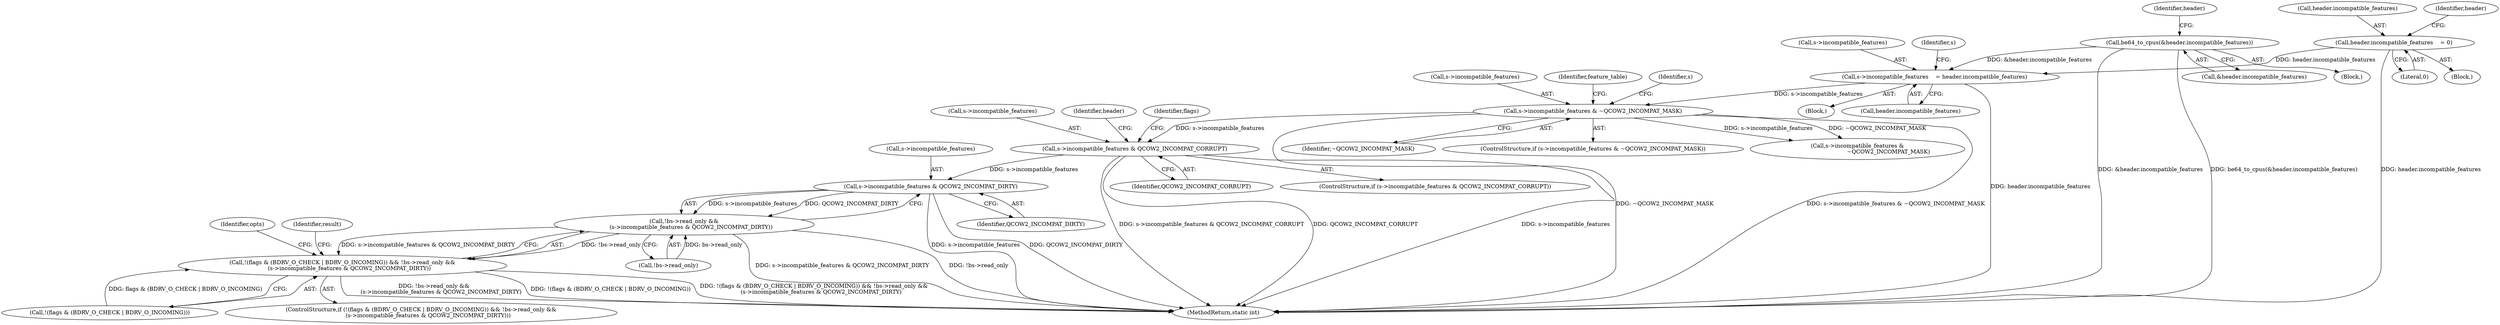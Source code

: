 digraph "0_qemu_6a83f8b5bec6f59e56cc49bd49e4c3f8f805d56f_0@pointer" {
"1000573" [label="(Call,s->incompatible_features & QCOW2_INCOMPAT_CORRUPT)"];
"1000537" [label="(Call,s->incompatible_features & ~QCOW2_INCOMPAT_MASK)"];
"1000515" [label="(Call,s->incompatible_features    = header.incompatible_features)"];
"1000371" [label="(Call,be64_to_cpus(&header.incompatible_features))"];
"1000344" [label="(Call,header.incompatible_features    = 0)"];
"1001207" [label="(Call,s->incompatible_features & QCOW2_INCOMPAT_DIRTY)"];
"1001202" [label="(Call,!bs->read_only &&\n        (s->incompatible_features & QCOW2_INCOMPAT_DIRTY))"];
"1001195" [label="(Call,!(flags & (BDRV_O_CHECK | BDRV_O_INCOMING)) && !bs->read_only &&\n        (s->incompatible_features & QCOW2_INCOMPAT_DIRTY))"];
"1001196" [label="(Call,!(flags & (BDRV_O_CHECK | BDRV_O_INCOMING)))"];
"1000370" [label="(Block,)"];
"1001208" [label="(Call,s->incompatible_features)"];
"1000371" [label="(Call,be64_to_cpus(&header.incompatible_features))"];
"1001207" [label="(Call,s->incompatible_features & QCOW2_INCOMPAT_DIRTY)"];
"1000538" [label="(Call,s->incompatible_features)"];
"1001194" [label="(ControlStructure,if (!(flags & (BDRV_O_CHECK | BDRV_O_INCOMING)) && !bs->read_only &&\n        (s->incompatible_features & QCOW2_INCOMPAT_DIRTY)))"];
"1000577" [label="(Identifier,QCOW2_INCOMPAT_CORRUPT)"];
"1000541" [label="(Identifier,~QCOW2_INCOMPAT_MASK)"];
"1000536" [label="(ControlStructure,if (s->incompatible_features & ~QCOW2_INCOMPAT_MASK))"];
"1000516" [label="(Call,s->incompatible_features)"];
"1000574" [label="(Call,s->incompatible_features)"];
"1001202" [label="(Call,!bs->read_only &&\n        (s->incompatible_features & QCOW2_INCOMPAT_DIRTY))"];
"1000545" [label="(Identifier,feature_table)"];
"1001215" [label="(Identifier,result)"];
"1000348" [label="(Literal,0)"];
"1000345" [label="(Call,header.incompatible_features)"];
"1001195" [label="(Call,!(flags & (BDRV_O_CHECK | BDRV_O_INCOMING)) && !bs->read_only &&\n        (s->incompatible_features & QCOW2_INCOMPAT_DIRTY))"];
"1000600" [label="(Identifier,header)"];
"1000572" [label="(ControlStructure,if (s->incompatible_features & QCOW2_INCOMPAT_CORRUPT))"];
"1000519" [label="(Call,header.incompatible_features)"];
"1000372" [label="(Call,&header.incompatible_features)"];
"1000537" [label="(Call,s->incompatible_features & ~QCOW2_INCOMPAT_MASK)"];
"1000344" [label="(Call,header.incompatible_features    = 0)"];
"1000582" [label="(Identifier,flags)"];
"1001235" [label="(Identifier,opts)"];
"1000560" [label="(Call,s->incompatible_features &\n                                   ~QCOW2_INCOMPAT_MASK)"];
"1000343" [label="(Block,)"];
"1000575" [label="(Identifier,s)"];
"1000573" [label="(Call,s->incompatible_features & QCOW2_INCOMPAT_CORRUPT)"];
"1001483" [label="(MethodReturn,static int)"];
"1000126" [label="(Block,)"];
"1000379" [label="(Identifier,header)"];
"1001211" [label="(Identifier,QCOW2_INCOMPAT_DIRTY)"];
"1001203" [label="(Call,!bs->read_only)"];
"1000351" [label="(Identifier,header)"];
"1000515" [label="(Call,s->incompatible_features    = header.incompatible_features)"];
"1000524" [label="(Identifier,s)"];
"1000573" -> "1000572"  [label="AST: "];
"1000573" -> "1000577"  [label="CFG: "];
"1000574" -> "1000573"  [label="AST: "];
"1000577" -> "1000573"  [label="AST: "];
"1000582" -> "1000573"  [label="CFG: "];
"1000600" -> "1000573"  [label="CFG: "];
"1000573" -> "1001483"  [label="DDG: QCOW2_INCOMPAT_CORRUPT"];
"1000573" -> "1001483"  [label="DDG: s->incompatible_features"];
"1000573" -> "1001483"  [label="DDG: s->incompatible_features & QCOW2_INCOMPAT_CORRUPT"];
"1000537" -> "1000573"  [label="DDG: s->incompatible_features"];
"1000573" -> "1001207"  [label="DDG: s->incompatible_features"];
"1000537" -> "1000536"  [label="AST: "];
"1000537" -> "1000541"  [label="CFG: "];
"1000538" -> "1000537"  [label="AST: "];
"1000541" -> "1000537"  [label="AST: "];
"1000545" -> "1000537"  [label="CFG: "];
"1000575" -> "1000537"  [label="CFG: "];
"1000537" -> "1001483"  [label="DDG: s->incompatible_features & ~QCOW2_INCOMPAT_MASK"];
"1000537" -> "1001483"  [label="DDG: ~QCOW2_INCOMPAT_MASK"];
"1000515" -> "1000537"  [label="DDG: s->incompatible_features"];
"1000537" -> "1000560"  [label="DDG: s->incompatible_features"];
"1000537" -> "1000560"  [label="DDG: ~QCOW2_INCOMPAT_MASK"];
"1000515" -> "1000126"  [label="AST: "];
"1000515" -> "1000519"  [label="CFG: "];
"1000516" -> "1000515"  [label="AST: "];
"1000519" -> "1000515"  [label="AST: "];
"1000524" -> "1000515"  [label="CFG: "];
"1000515" -> "1001483"  [label="DDG: header.incompatible_features"];
"1000371" -> "1000515"  [label="DDG: &header.incompatible_features"];
"1000344" -> "1000515"  [label="DDG: header.incompatible_features"];
"1000371" -> "1000370"  [label="AST: "];
"1000371" -> "1000372"  [label="CFG: "];
"1000372" -> "1000371"  [label="AST: "];
"1000379" -> "1000371"  [label="CFG: "];
"1000371" -> "1001483"  [label="DDG: &header.incompatible_features"];
"1000371" -> "1001483"  [label="DDG: be64_to_cpus(&header.incompatible_features)"];
"1000344" -> "1000343"  [label="AST: "];
"1000344" -> "1000348"  [label="CFG: "];
"1000345" -> "1000344"  [label="AST: "];
"1000348" -> "1000344"  [label="AST: "];
"1000351" -> "1000344"  [label="CFG: "];
"1000344" -> "1001483"  [label="DDG: header.incompatible_features"];
"1001207" -> "1001202"  [label="AST: "];
"1001207" -> "1001211"  [label="CFG: "];
"1001208" -> "1001207"  [label="AST: "];
"1001211" -> "1001207"  [label="AST: "];
"1001202" -> "1001207"  [label="CFG: "];
"1001207" -> "1001483"  [label="DDG: s->incompatible_features"];
"1001207" -> "1001483"  [label="DDG: QCOW2_INCOMPAT_DIRTY"];
"1001207" -> "1001202"  [label="DDG: s->incompatible_features"];
"1001207" -> "1001202"  [label="DDG: QCOW2_INCOMPAT_DIRTY"];
"1001202" -> "1001195"  [label="AST: "];
"1001202" -> "1001203"  [label="CFG: "];
"1001203" -> "1001202"  [label="AST: "];
"1001195" -> "1001202"  [label="CFG: "];
"1001202" -> "1001483"  [label="DDG: !bs->read_only"];
"1001202" -> "1001483"  [label="DDG: s->incompatible_features & QCOW2_INCOMPAT_DIRTY"];
"1001202" -> "1001195"  [label="DDG: !bs->read_only"];
"1001202" -> "1001195"  [label="DDG: s->incompatible_features & QCOW2_INCOMPAT_DIRTY"];
"1001203" -> "1001202"  [label="DDG: bs->read_only"];
"1001195" -> "1001194"  [label="AST: "];
"1001195" -> "1001196"  [label="CFG: "];
"1001196" -> "1001195"  [label="AST: "];
"1001215" -> "1001195"  [label="CFG: "];
"1001235" -> "1001195"  [label="CFG: "];
"1001195" -> "1001483"  [label="DDG: !bs->read_only &&\n        (s->incompatible_features & QCOW2_INCOMPAT_DIRTY)"];
"1001195" -> "1001483"  [label="DDG: !(flags & (BDRV_O_CHECK | BDRV_O_INCOMING))"];
"1001195" -> "1001483"  [label="DDG: !(flags & (BDRV_O_CHECK | BDRV_O_INCOMING)) && !bs->read_only &&\n        (s->incompatible_features & QCOW2_INCOMPAT_DIRTY)"];
"1001196" -> "1001195"  [label="DDG: flags & (BDRV_O_CHECK | BDRV_O_INCOMING)"];
}
